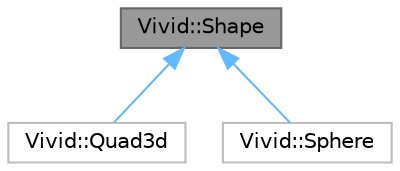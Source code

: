 digraph "Vivid::Shape"
{
 // LATEX_PDF_SIZE
  bgcolor="transparent";
  edge [fontname=Helvetica,fontsize=10,labelfontname=Helvetica,labelfontsize=10];
  node [fontname=Helvetica,fontsize=10,shape=box,height=0.2,width=0.4];
  Node1 [label="Vivid::Shape",height=0.2,width=0.4,color="gray40", fillcolor="grey60", style="filled", fontcolor="black",tooltip=" "];
  Node1 -> Node2 [dir="back",color="steelblue1",style="solid"];
  Node2 [label="Vivid::Quad3d",height=0.2,width=0.4,color="grey75", fillcolor="white", style="filled",URL="$de/df1/class_vivid_1_1_quad3d.html",tooltip=" "];
  Node1 -> Node3 [dir="back",color="steelblue1",style="solid"];
  Node3 [label="Vivid::Sphere",height=0.2,width=0.4,color="grey75", fillcolor="white", style="filled",URL="$db/d41/class_vivid_1_1_sphere.html",tooltip=" "];
}
